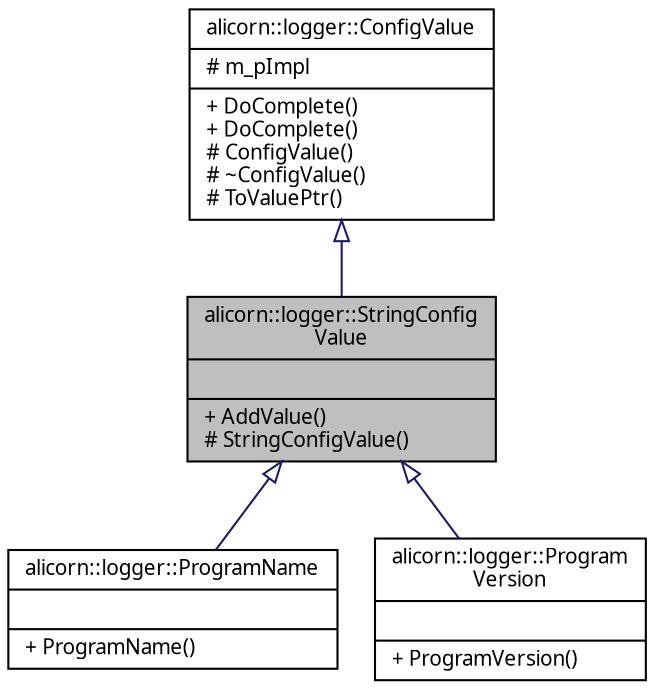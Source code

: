 digraph "alicorn::logger::StringConfigValue"
{
 // INTERACTIVE_SVG=YES
  edge [fontname="Verdana",fontsize="10",labelfontname="Verdana",labelfontsize="10"];
  node [fontname="Verdana",fontsize="10",shape=record];
  Node1 [label="{alicorn::logger::StringConfig\lValue\n||+ AddValue()\l# StringConfigValue()\l}",height=0.2,width=0.4,color="black", fillcolor="grey75", style="filled", fontcolor="black"];
  Node2 -> Node1 [dir="back",color="midnightblue",fontsize="10",style="solid",arrowtail="onormal",fontname="Verdana"];
  Node2 [label="{alicorn::logger::ConfigValue\n|# m_pImpl\l|+ DoComplete()\l+ DoComplete()\l# ConfigValue()\l# ~ConfigValue()\l# ToValuePtr()\l}",height=0.2,width=0.4,color="black", fillcolor="white", style="filled",URL="$a00070.html",tooltip="Класс входит в Проект Logger   Базовый класс-обертка параметров для передачи их значений конфигуратор..."];
  Node1 -> Node3 [dir="back",color="midnightblue",fontsize="10",style="solid",arrowtail="onormal",fontname="Verdana"];
  Node3 [label="{alicorn::logger::ProgramName\n||+ ProgramName()\l}",height=0.2,width=0.4,color="black", fillcolor="white", style="filled",URL="$a00118.html",tooltip="Класс входит в Проект Logger   Имя программы (по умолчанию берется из ресурсов текущего модуля)..."];
  Node1 -> Node4 [dir="back",color="midnightblue",fontsize="10",style="solid",arrowtail="onormal",fontname="Verdana"];
  Node4 [label="{alicorn::logger::Program\lVersion\n||+ ProgramVersion()\l}",height=0.2,width=0.4,color="black", fillcolor="white", style="filled",URL="$a00119.html",tooltip="Класс входит в Проект Logger   Строка версии программы (по умолчанию берется из ресурсов текущего мод..."];
}
